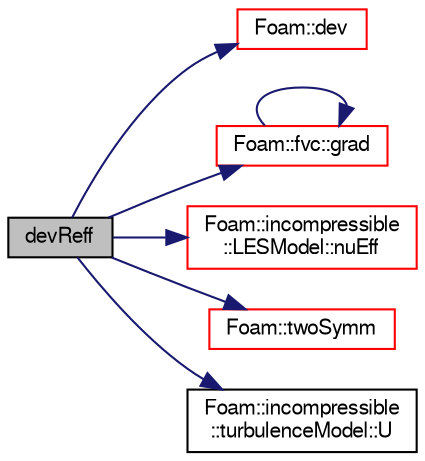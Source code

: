 digraph "devReff"
{
  bgcolor="transparent";
  edge [fontname="FreeSans",fontsize="10",labelfontname="FreeSans",labelfontsize="10"];
  node [fontname="FreeSans",fontsize="10",shape=record];
  rankdir="LR";
  Node451 [label="devReff",height=0.2,width=0.4,color="black", fillcolor="grey75", style="filled", fontcolor="black"];
  Node451 -> Node452 [color="midnightblue",fontsize="10",style="solid",fontname="FreeSans"];
  Node452 [label="Foam::dev",height=0.2,width=0.4,color="red",URL="$a21124.html#a042ede1d98e91923a7cc5e14e9f86854"];
  Node451 -> Node456 [color="midnightblue",fontsize="10",style="solid",fontname="FreeSans"];
  Node456 [label="Foam::fvc::grad",height=0.2,width=0.4,color="red",URL="$a21134.html#a7c00ec90ecc15ed3005255e42c52827a"];
  Node456 -> Node456 [color="midnightblue",fontsize="10",style="solid",fontname="FreeSans"];
  Node451 -> Node459 [color="midnightblue",fontsize="10",style="solid",fontname="FreeSans"];
  Node459 [label="Foam::incompressible\l::LESModel::nuEff",height=0.2,width=0.4,color="red",URL="$a30874.html#a253447ded10e8fc7fceccbbea00f98ad",tooltip="Return the effective viscosity. "];
  Node451 -> Node820 [color="midnightblue",fontsize="10",style="solid",fontname="FreeSans"];
  Node820 [label="Foam::twoSymm",height=0.2,width=0.4,color="red",URL="$a21124.html#a446550beb700669a32e76d9b87d5e043"];
  Node451 -> Node821 [color="midnightblue",fontsize="10",style="solid",fontname="FreeSans"];
  Node821 [label="Foam::incompressible\l::turbulenceModel::U",height=0.2,width=0.4,color="black",URL="$a31102.html#a536d168d7b335fe81f506f232b5b4872",tooltip="Access function to velocity field. "];
}
